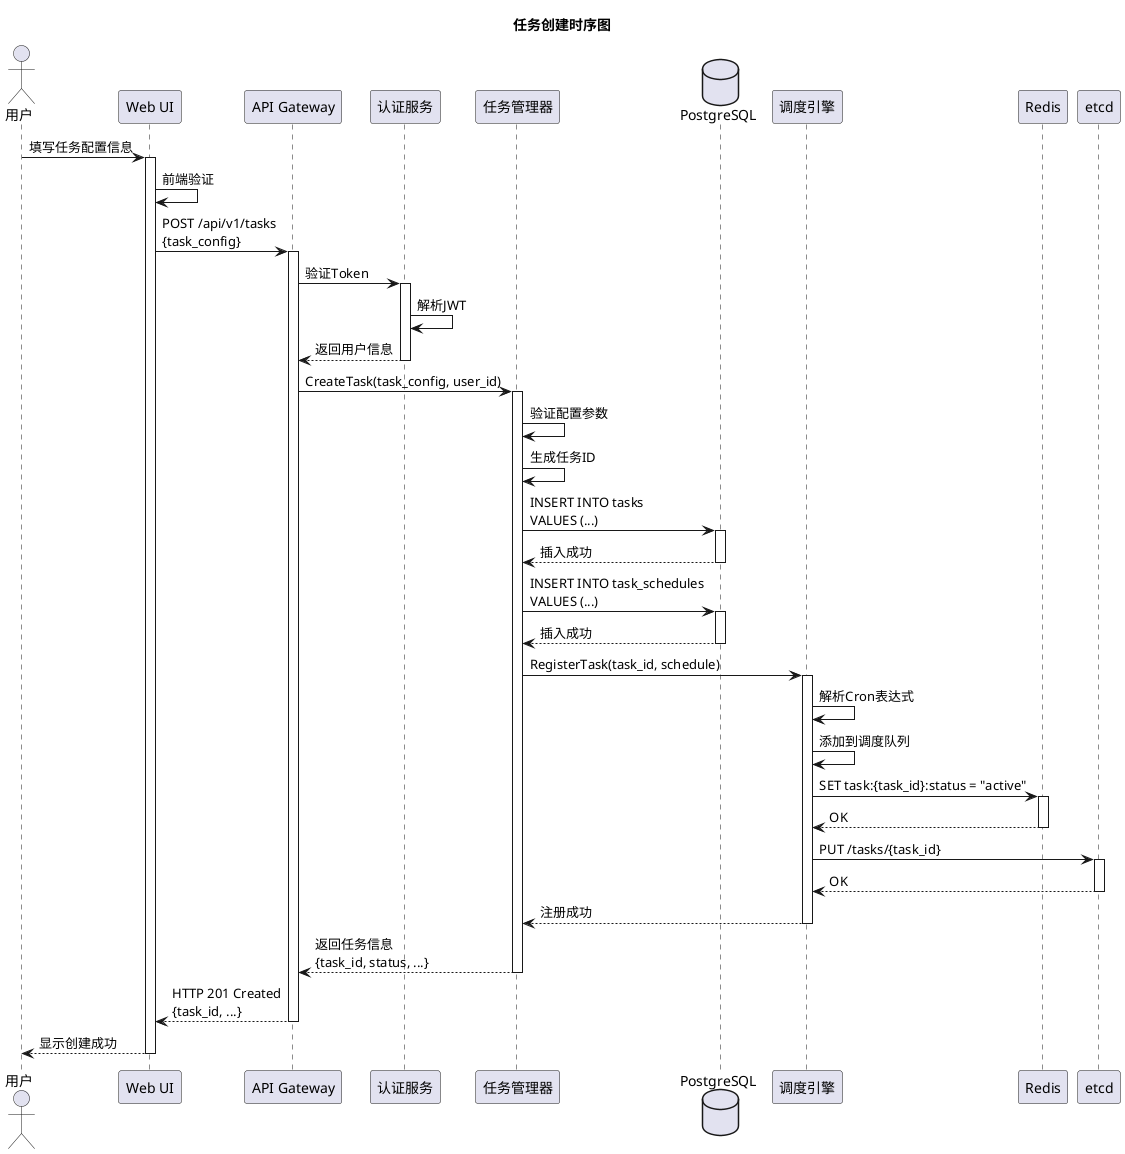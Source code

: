 @startuml
title 任务创建时序图

actor 用户 as User
participant "Web UI" as UI
participant "API Gateway" as API
participant "认证服务" as Auth
participant "任务管理器" as TaskMgr
database "PostgreSQL" as DB
participant "调度引擎" as Scheduler
participant "Redis" as Cache
participant "etcd" as Etcd

User -> UI: 填写任务配置信息
activate UI

UI -> UI: 前端验证
UI -> API: POST /api/v1/tasks\n{task_config}
activate API

API -> Auth: 验证Token
activate Auth
Auth -> Auth: 解析JWT
Auth --> API: 返回用户信息
deactivate Auth

API -> TaskMgr: CreateTask(task_config, user_id)
activate TaskMgr

TaskMgr -> TaskMgr: 验证配置参数
TaskMgr -> TaskMgr: 生成任务ID

TaskMgr -> DB: INSERT INTO tasks\nVALUES (...)
activate DB
DB --> TaskMgr: 插入成功
deactivate DB

TaskMgr -> DB: INSERT INTO task_schedules\nVALUES (...)
activate DB
DB --> TaskMgr: 插入成功
deactivate DB

TaskMgr -> Scheduler: RegisterTask(task_id, schedule)
activate Scheduler

Scheduler -> Scheduler: 解析Cron表达式
Scheduler -> Scheduler: 添加到调度队列
Scheduler -> Cache: SET task:{task_id}:status = "active"
activate Cache
Cache --> Scheduler: OK
deactivate Cache

Scheduler -> Etcd: PUT /tasks/{task_id}
activate Etcd
Etcd --> Scheduler: OK
deactivate Etcd

Scheduler --> TaskMgr: 注册成功
deactivate Scheduler

TaskMgr --> API: 返回任务信息\n{task_id, status, ...}
deactivate TaskMgr

API --> UI: HTTP 201 Created\n{task_id, ...}
deactivate API

UI --> User: 显示创建成功
deactivate UI

@enduml

